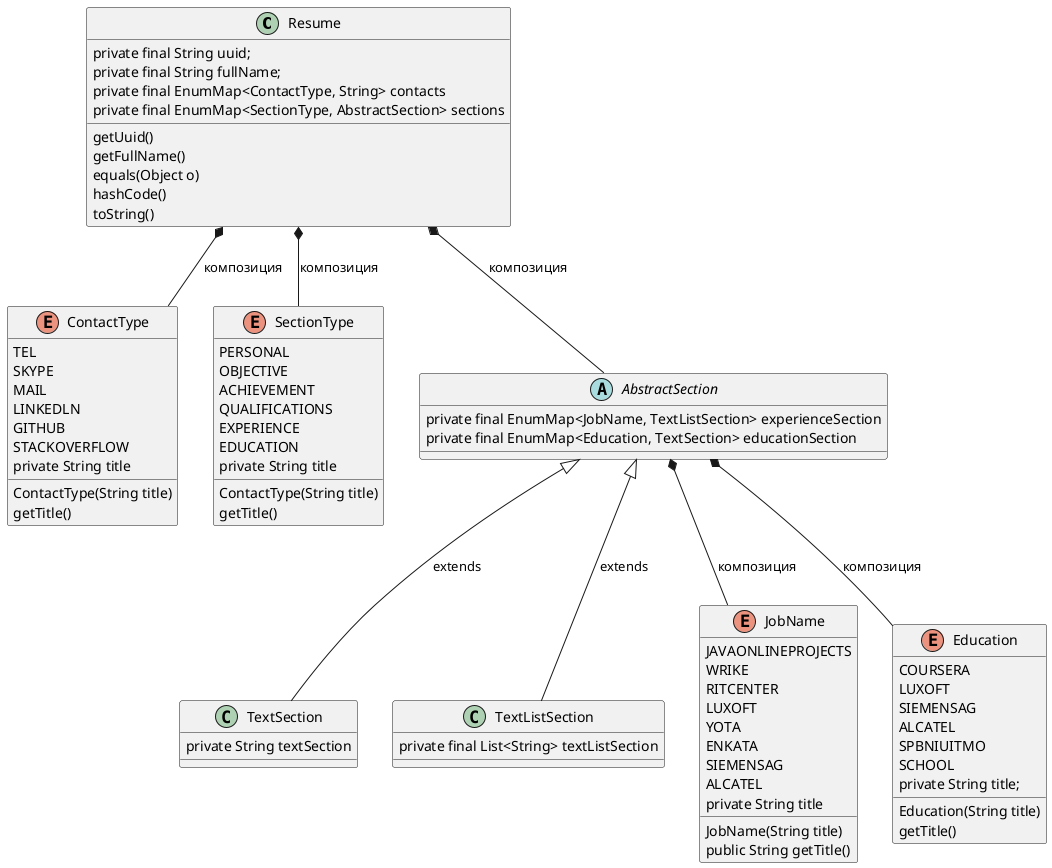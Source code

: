 @startuml
'https://plantuml.com/class-diagram

 class Resume {
    private final String uuid;
    private final String fullName;
    private final EnumMap<ContactType, String> contacts
    private final EnumMap<SectionType, AbstractSection> sections
     getUuid()
     getFullName()
     equals(Object o)
     hashCode()
     toString()
}

 Resume  *-- ContactType : композиция
 enum ContactType{
     TEL
     SKYPE
     MAIL
     LINKEDLN
     GITHUB
     STACKOVERFLOW
     private String title
      ContactType(String title)
      getTitle()
 }

Resume  *-- SectionType : композиция
 enum SectionType{
      PERSONAL
      OBJECTIVE
      ACHIEVEMENT
      QUALIFICATIONS
      EXPERIENCE
      EDUCATION
      private String title
       ContactType(String title)
       getTitle()
 }

Resume  *--  AbstractSection : композиция
     abstract class AbstractSection {
         private final EnumMap<JobName, TextListSection> experienceSection
         private final EnumMap<Education, TextSection> educationSection
    }

AbstractSection <|-- TextSection : extends
class TextSection {
      private String textSection
}

AbstractSection <|-- TextListSection : extends
class TextListSection {
    private final List<String> textListSection
}

AbstractSection  *--  JobName : композиция
enum JobName {
    JAVAONLINEPROJECTS
    WRIKE
    RITCENTER
    LUXOFT
    YOTA
    ENKATA
    SIEMENSAG
    ALCATEL
    private String title
    JobName(String title)
    public String getTitle()
}

AbstractSection  *--  Education : композиция
enum Education {
    COURSERA
    LUXOFT
    SIEMENSAG
    ALCATEL
    SPBNIUITMO
    SCHOOL
    private String title;
    Education(String title)
    getTitle()
 }
@enduml